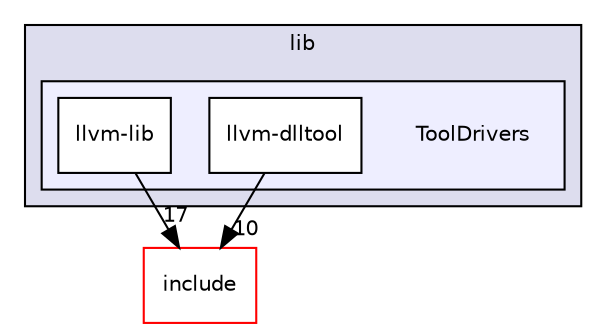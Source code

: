 digraph "lib/ToolDrivers" {
  bgcolor=transparent;
  compound=true
  node [ fontsize="10", fontname="Helvetica"];
  edge [ labelfontsize="10", labelfontname="Helvetica"];
  subgraph clusterdir_97aefd0d527b934f1d99a682da8fe6a9 {
    graph [ bgcolor="#ddddee", pencolor="black", label="lib" fontname="Helvetica", fontsize="10", URL="dir_97aefd0d527b934f1d99a682da8fe6a9.html"]
  subgraph clusterdir_0deb98a24ce3a530e05f88881105608c {
    graph [ bgcolor="#eeeeff", pencolor="black", label="" URL="dir_0deb98a24ce3a530e05f88881105608c.html"];
    dir_0deb98a24ce3a530e05f88881105608c [shape=plaintext label="ToolDrivers"];
    dir_351e113ee9a334373e1cb178e865ed40 [shape=box label="llvm-dlltool" color="black" fillcolor="white" style="filled" URL="dir_351e113ee9a334373e1cb178e865ed40.html"];
    dir_2b225a091dbd7b7eb9e6634617bc16eb [shape=box label="llvm-lib" color="black" fillcolor="white" style="filled" URL="dir_2b225a091dbd7b7eb9e6634617bc16eb.html"];
  }
  }
  dir_d44c64559bbebec7f509842c48db8b23 [shape=box label="include" color="red" URL="dir_d44c64559bbebec7f509842c48db8b23.html"];
  dir_2b225a091dbd7b7eb9e6634617bc16eb->dir_d44c64559bbebec7f509842c48db8b23 [headlabel="17", labeldistance=1.5 headhref="dir_000228_000001.html"];
  dir_351e113ee9a334373e1cb178e865ed40->dir_d44c64559bbebec7f509842c48db8b23 [headlabel="10", labeldistance=1.5 headhref="dir_000227_000001.html"];
}
